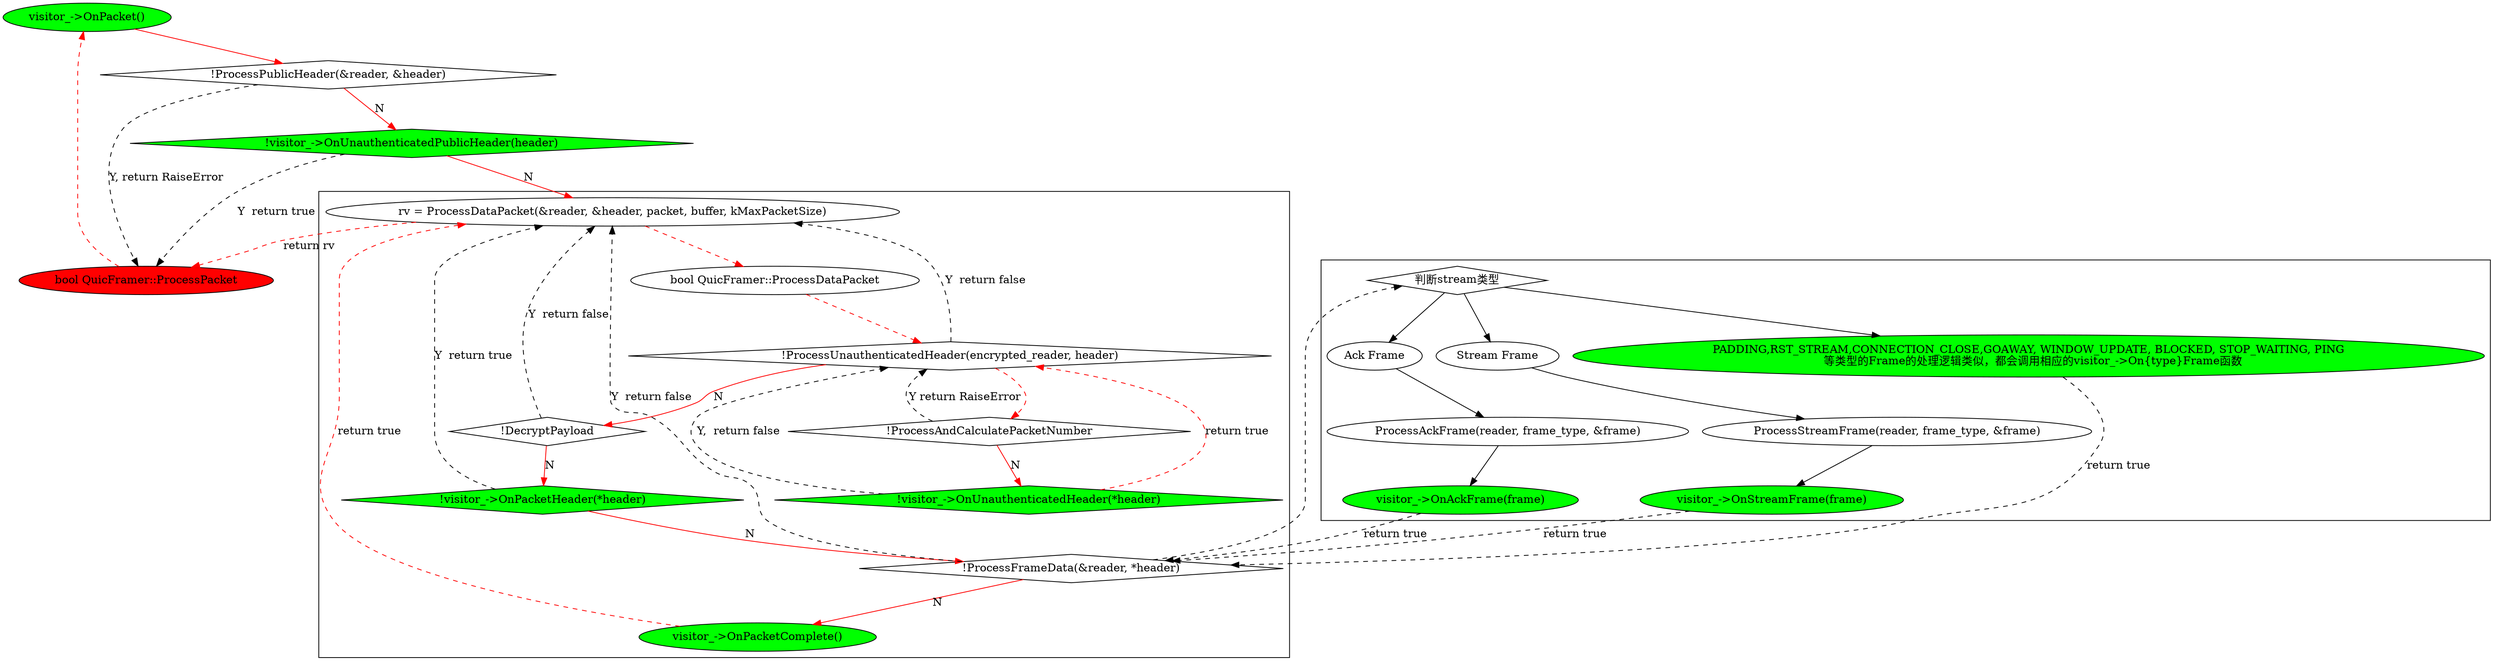 digraph ProcessPacket {
    "visitor_->OnPacket()"[style=filled, fillcolor=green];

    "bool QuicFramer::ProcessPacket"[style=filled, fillcolor=red];
    "!visitor_->OnUnauthenticatedPublicHeader(header)"[shape=diamond, style=filled, fillcolor=green];
    "!ProcessPublicHeader(&reader, &header)"[shape=diamond];
    "bool QuicFramer::ProcessPacket"->"visitor_->OnPacket()"[style=dashed, color=red];
    "visitor_->OnPacket()"->"!ProcessPublicHeader(&reader, &header)"[color=red];
    "!ProcessPublicHeader(&reader, &header)"->"bool QuicFramer::ProcessPacket"[label="Y, return RaiseError", style=dashed];
    "!ProcessPublicHeader(&reader, &header)"->"!visitor_->OnUnauthenticatedPublicHeader(header)"[label=N, color=red];
    "!visitor_->OnUnauthenticatedPublicHeader(header)"->"bool QuicFramer::ProcessPacket"[label="Y  return true", style=dashed];
    "!visitor_->OnUnauthenticatedPublicHeader(header)"->"rv = ProcessDataPacket(&reader, &header, packet, buffer, kMaxPacketSize)"[label=N, color=red];
    "rv = ProcessDataPacket(&reader, &header, packet, buffer, kMaxPacketSize)"->"bool QuicFramer::ProcessPacket"[label="return rv", style=dashed, color=red];

subgraph cluster_ProcessDataPacket {
    "!ProcessUnauthenticatedHeader(encrypted_reader, header)"[shape=diamond];
    "!DecryptPayload"[shape=diamond];   
    "!visitor_->OnPacketHeader(*header)"[shape=diamond, style=filled, fillcolor=green];
    "!ProcessFrameData(&reader, *header)"[shape=diamond];
    "!ProcessAndCalculatePacketNumber"[shape=diamond];
    "!visitor_->OnUnauthenticatedHeader(*header)"[shape=diamond, style=filled, fillcolor=green];
    "visitor_->OnPacketComplete()"[style=filled, fillcolor=green];

    "rv = ProcessDataPacket(&reader, &header, packet, buffer, kMaxPacketSize)"->"bool QuicFramer::ProcessDataPacket"[style=dashed, color=red];
    "bool QuicFramer::ProcessDataPacket"->"!ProcessUnauthenticatedHeader(encrypted_reader, header)"[style=dashed, color=red];
    "!ProcessUnauthenticatedHeader(encrypted_reader, header)"->"rv = ProcessDataPacket(&reader, &header, packet, buffer, kMaxPacketSize)"[label="Y  return false", style=dashed];
    "!ProcessUnauthenticatedHeader(encrypted_reader, header)"->"!DecryptPayload"[label=N, color=red];
    "!DecryptPayload"->"rv = ProcessDataPacket(&reader, &header, packet, buffer, kMaxPacketSize)"[label="Y  return false", style=dashed];
    "!DecryptPayload"->"!visitor_->OnPacketHeader(*header)"[label=N, color=red];
    "!visitor_->OnPacketHeader(*header)"->"rv = ProcessDataPacket(&reader, &header, packet, buffer, kMaxPacketSize)"[label="Y  return true", style=dashed];
    "!visitor_->OnPacketHeader(*header)"->"!ProcessFrameData(&reader, *header)"[label=N, color=red];
    "!ProcessFrameData(&reader, *header)"->"rv = ProcessDataPacket(&reader, &header, packet, buffer, kMaxPacketSize)"[label="Y  return false", style=dashed];
    "!ProcessFrameData(&reader, *header)"->"visitor_->OnPacketComplete()"[label=N, color=red];
    "visitor_->OnPacketComplete()"->"rv = ProcessDataPacket(&reader, &header, packet, buffer, kMaxPacketSize)"[label="return true", color=red, style=dashed];

    "!ProcessUnauthenticatedHeader(encrypted_reader, header)"->"!ProcessAndCalculatePacketNumber"[style=dashed, color=red];
    "!ProcessAndCalculatePacketNumber"->"!ProcessUnauthenticatedHeader(encrypted_reader, header)"[label="Y return RaiseError", style=dashed];
    "!ProcessAndCalculatePacketNumber"->"!visitor_->OnUnauthenticatedHeader(*header)"[label="N", color=red];
    "!visitor_->OnUnauthenticatedHeader(*header)"->"!ProcessUnauthenticatedHeader(encrypted_reader, header)"[label="Y,  return false", style=dashed];
    "!visitor_->OnUnauthenticatedHeader(*header)"->"!ProcessUnauthenticatedHeader(encrypted_reader, header)"[label="return true", style=dashed, color=red];
}
    subgraph cluster_ProcessFrameData {
    "判断stream类型"[shape=diamond];
    "visitor_->OnStreamFrame(frame)"[style=filled, fillcolor=green];
    "visitor_->OnAckFrame(frame)"[style=filled, fillcolor=green];
    "PADDING,RST_STREAM,CONNECTION_CLOSE,GOAWAY, WINDOW_UPDATE, BLOCKED, STOP_WAITING, PING
    等类型的Frame的处理逻辑类似，都会调用相应的visitor_->On{type}Frame函数"[style=filled, fillcolor=green];

    "!ProcessFrameData(&reader, *header)"->"判断stream类型"[style=dashed];
    "判断stream类型"->"Stream Frame";
    "Stream Frame"->"ProcessStreamFrame(reader, frame_type, &frame)";
    "ProcessStreamFrame(reader, frame_type, &frame)"->"visitor_->OnStreamFrame(frame)";
    "visitor_->OnStreamFrame(frame)"->"!ProcessFrameData(&reader, *header)"[label="return true", style=dashed];

    "判断stream类型"->"Ack Frame";
    "Ack Frame"->"ProcessAckFrame(reader, frame_type, &frame)";
    "ProcessAckFrame(reader, frame_type, &frame)"->"visitor_->OnAckFrame(frame)";
    "visitor_->OnAckFrame(frame)"->"!ProcessFrameData(&reader, *header)"[label="return true", style=dashed];
    
    "判断stream类型"->
    "PADDING,RST_STREAM,CONNECTION_CLOSE,GOAWAY, WINDOW_UPDATE, BLOCKED, STOP_WAITING, PING
    等类型的Frame的处理逻辑类似，都会调用相应的visitor_->On{type}Frame函数";
    "PADDING,RST_STREAM,CONNECTION_CLOSE,GOAWAY, WINDOW_UPDATE, BLOCKED, STOP_WAITING, PING
    等类型的Frame的处理逻辑类似，都会调用相应的visitor_->On{type}Frame函数"->"!ProcessFrameData(&reader, *header)"[label="return true", style=dashed];


    }
}
